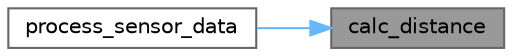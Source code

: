 digraph "calc_distance"
{
 // LATEX_PDF_SIZE
  bgcolor="transparent";
  edge [fontname=Helvetica,fontsize=10,labelfontname=Helvetica,labelfontsize=10];
  node [fontname=Helvetica,fontsize=10,shape=box,height=0.2,width=0.4];
  rankdir="RL";
  Node1 [id="Node000001",label="calc_distance",height=0.2,width=0.4,color="gray40", fillcolor="grey60", style="filled", fontcolor="black",tooltip=" "];
  Node1 -> Node2 [id="edge1_Node000001_Node000002",dir="back",color="steelblue1",style="solid",tooltip=" "];
  Node2 [id="Node000002",label="process_sensor_data",height=0.2,width=0.4,color="grey40", fillcolor="white", style="filled",URL="$measuring_8c.html#a009c90a18c6f900f75fbdb7d39ed5e8c",tooltip="Draw buffer data as curves."];
}
